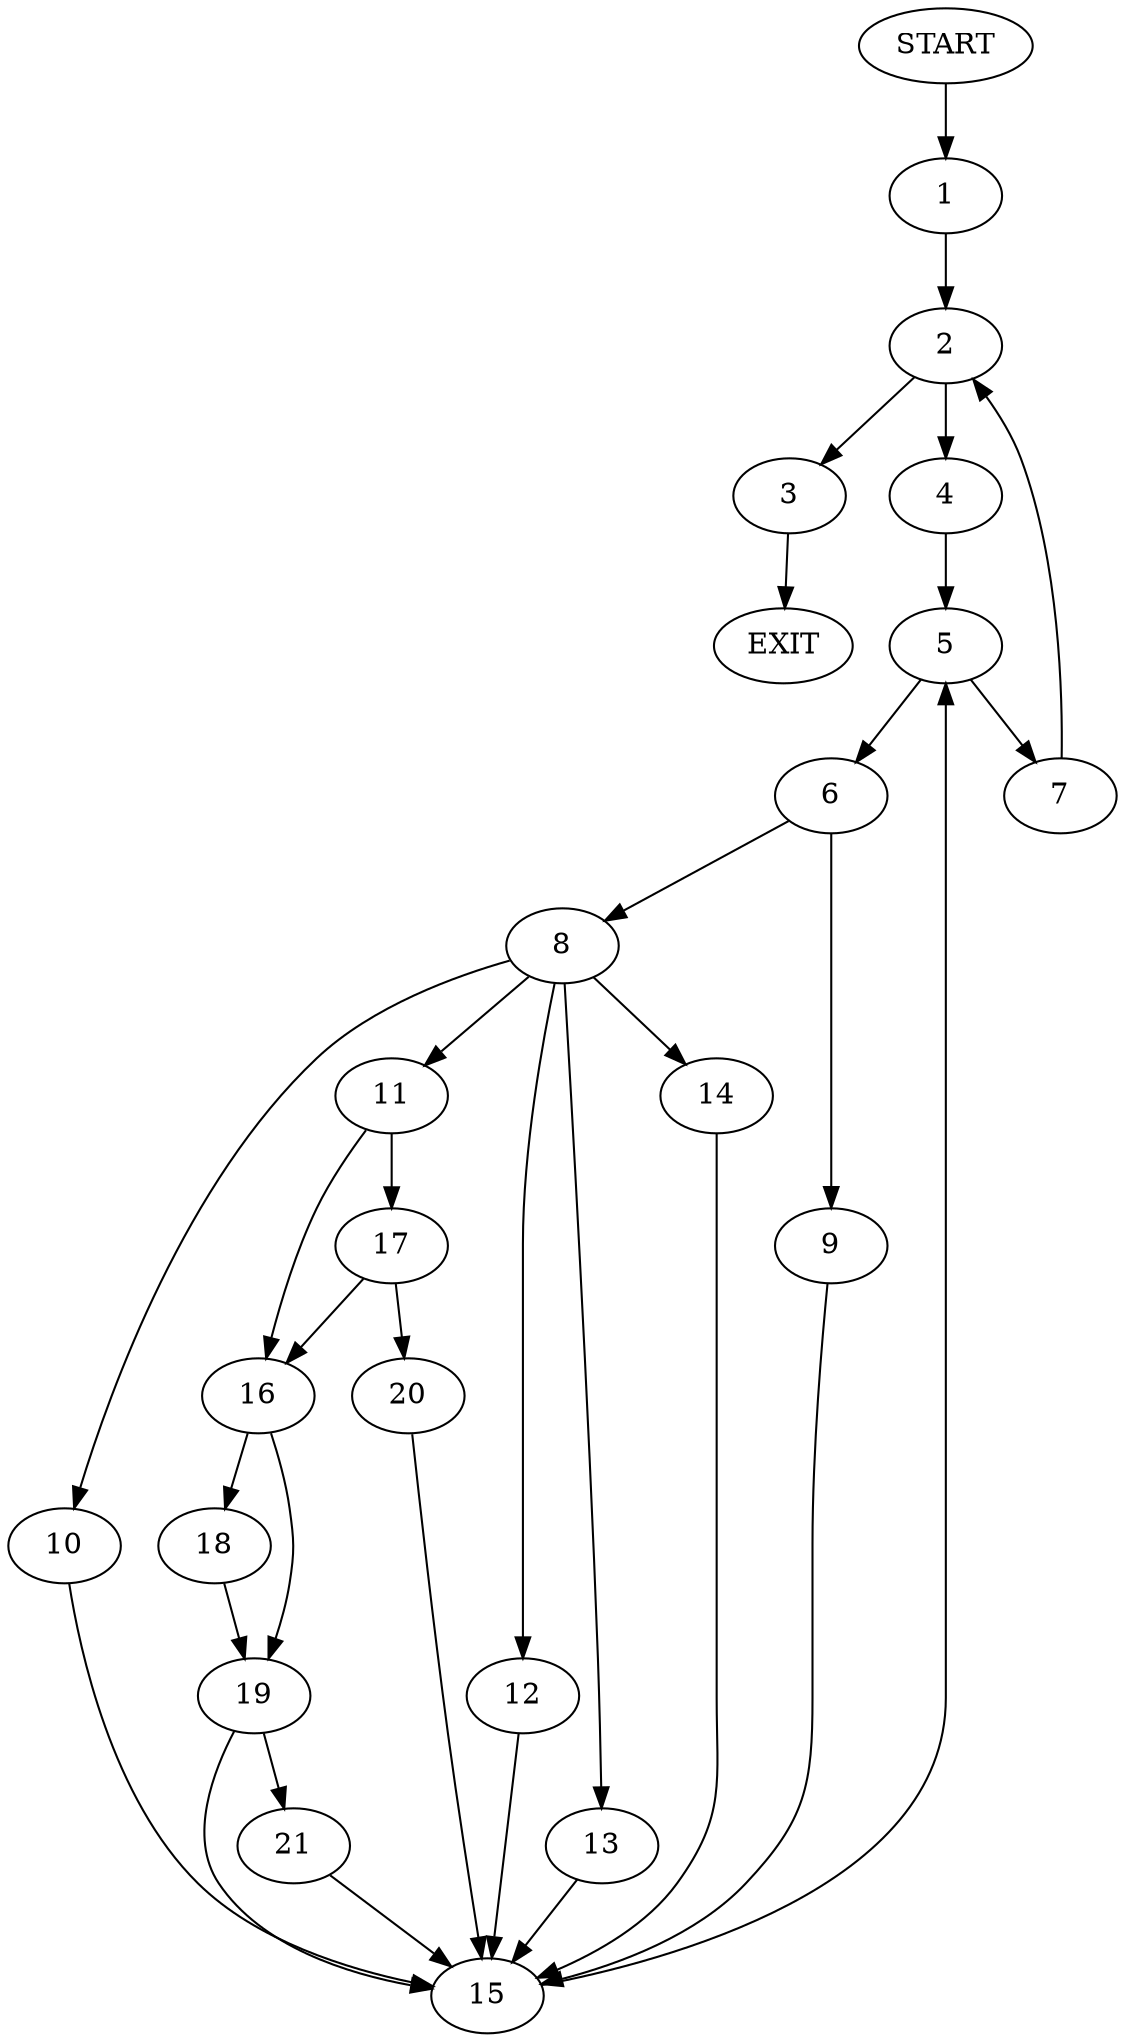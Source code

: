 digraph {
0 [label="START"]
22 [label="EXIT"]
0 -> 1
1 -> 2
2 -> 3
2 -> 4
3 -> 22
4 -> 5
5 -> 6
5 -> 7
7 -> 2
6 -> 8
6 -> 9
8 -> 10
8 -> 11
8 -> 12
8 -> 13
8 -> 14
9 -> 15
15 -> 5
12 -> 15
13 -> 15
11 -> 16
11 -> 17
10 -> 15
14 -> 15
16 -> 18
16 -> 19
17 -> 16
17 -> 20
20 -> 15
18 -> 19
19 -> 15
19 -> 21
21 -> 15
}
